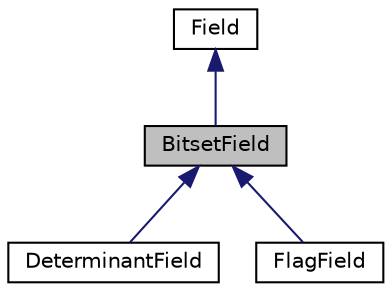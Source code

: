 digraph "BitsetField"
{
  edge [fontname="Helvetica",fontsize="10",labelfontname="Helvetica",labelfontsize="10"];
  node [fontname="Helvetica",fontsize="10",shape=record];
  Node1 [label="BitsetField",height=0.2,width=0.4,color="black", fillcolor="grey75", style="filled", fontcolor="black"];
  Node2 -> Node1 [dir="back",color="midnightblue",fontsize="10",style="solid"];
  Node2 [label="Field",height=0.2,width=0.4,color="black", fillcolor="white", style="filled",URL="$classField.html"];
  Node1 -> Node3 [dir="back",color="midnightblue",fontsize="10",style="solid"];
  Node3 [label="DeterminantField",height=0.2,width=0.4,color="black", fillcolor="white", style="filled",URL="$classDeterminantField.html"];
  Node1 -> Node4 [dir="back",color="midnightblue",fontsize="10",style="solid"];
  Node4 [label="FlagField",height=0.2,width=0.4,color="black", fillcolor="white", style="filled",URL="$classFlagField.html"];
}
